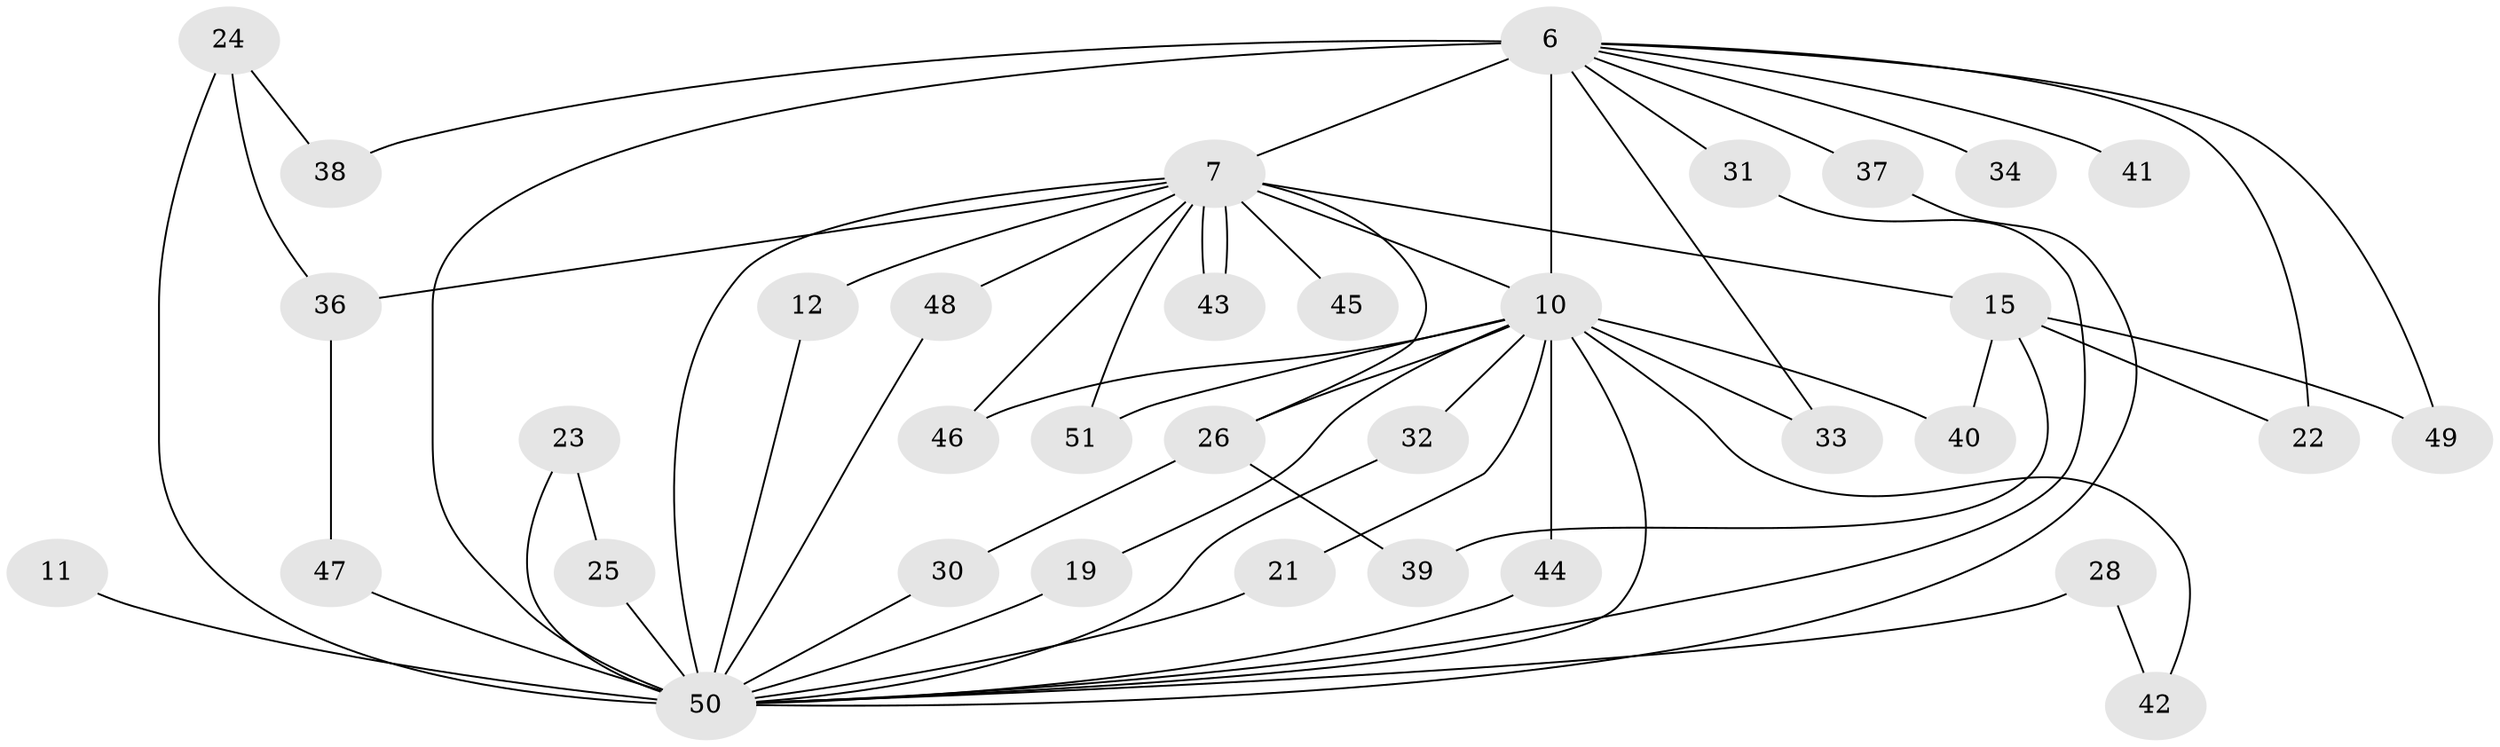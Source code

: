 // original degree distribution, {15: 0.058823529411764705, 10: 0.0196078431372549, 16: 0.0196078431372549, 17: 0.0392156862745098, 14: 0.0392156862745098, 19: 0.0196078431372549, 2: 0.5686274509803921, 3: 0.13725490196078433, 4: 0.058823529411764705, 6: 0.0196078431372549, 5: 0.0196078431372549}
// Generated by graph-tools (version 1.1) at 2025/48/03/04/25 21:48:35]
// undirected, 35 vertices, 60 edges
graph export_dot {
graph [start="1"]
  node [color=gray90,style=filled];
  6 [super="+1"];
  7 [super="+5"];
  10 [super="+8+2"];
  11;
  12;
  15;
  19;
  21;
  22;
  23;
  24;
  25 [super="+17"];
  26;
  28;
  30;
  31;
  32;
  33;
  34;
  36 [super="+16"];
  37;
  38 [super="+35"];
  39;
  40;
  41;
  42;
  43;
  44 [super="+29"];
  45;
  46;
  47 [super="+18"];
  48;
  49;
  50 [super="+14+20+9"];
  51 [super="+13"];
  6 -- 7 [weight=4];
  6 -- 10 [weight=6];
  6 -- 31;
  6 -- 33;
  6 -- 41 [weight=2];
  6 -- 49;
  6 -- 34;
  6 -- 37;
  6 -- 38 [weight=2];
  6 -- 22;
  6 -- 50 [weight=7];
  7 -- 10 [weight=6];
  7 -- 15 [weight=2];
  7 -- 43;
  7 -- 43;
  7 -- 45 [weight=2];
  7 -- 46;
  7 -- 48;
  7 -- 12;
  7 -- 26;
  7 -- 36 [weight=3];
  7 -- 50 [weight=7];
  7 -- 51 [weight=2];
  10 -- 19;
  10 -- 21;
  10 -- 33;
  10 -- 32;
  10 -- 40;
  10 -- 46;
  10 -- 26;
  10 -- 51;
  10 -- 42;
  10 -- 50 [weight=10];
  10 -- 44;
  11 -- 50 [weight=2];
  12 -- 50;
  15 -- 22;
  15 -- 39;
  15 -- 40;
  15 -- 49;
  19 -- 50;
  21 -- 50;
  23 -- 25;
  23 -- 50;
  24 -- 36;
  24 -- 38;
  24 -- 50;
  25 -- 50 [weight=3];
  26 -- 30;
  26 -- 39;
  28 -- 42;
  28 -- 50 [weight=2];
  30 -- 50;
  31 -- 50;
  32 -- 50;
  36 -- 47;
  37 -- 50;
  44 -- 50 [weight=2];
  47 -- 50 [weight=2];
  48 -- 50;
}
